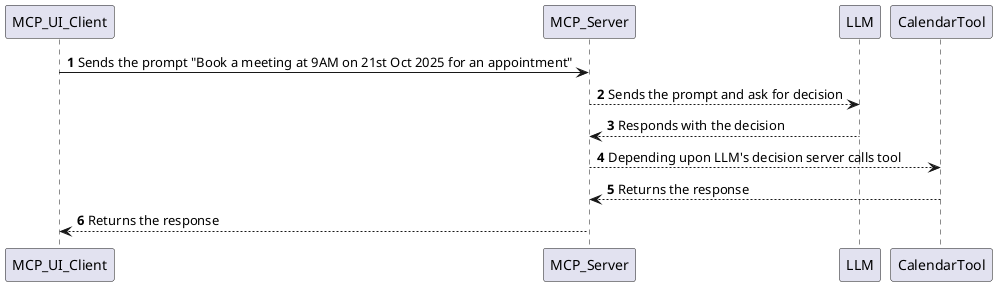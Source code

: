 @startuml
'https://plantuml.com/sequence-diagram

autonumber

MCP_UI_Client -> MCP_Server: Sends the prompt "Book a meeting at 9AM on 21st Oct 2025 for an appointment"
MCP_Server --> LLM: Sends the prompt and ask for decision
LLM --> MCP_Server: Responds with the decision
MCP_Server --> CalendarTool: Depending upon LLM's decision server calls tool
CalendarTool --> MCP_Server: Returns the response
MCP_Server --> MCP_UI_Client: Returns the response

@enduml